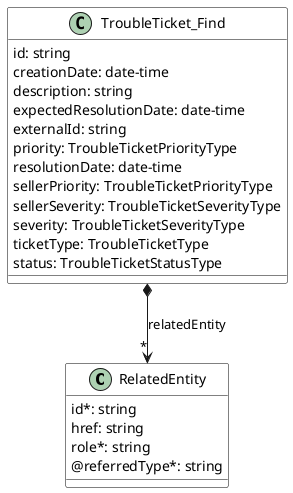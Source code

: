 @startuml
skinparam {
    ClassBackgroundColor White
    ClassBorderColor Black
}


class RelatedEntity {

    id*: string
    href: string
    role*: string
    @referredType*: string
}



class TroubleTicket_Find {

    id: string
    creationDate: date-time
    description: string
    expectedResolutionDate: date-time
    externalId: string
    priority: TroubleTicketPriorityType
    resolutionDate: date-time
    sellerPriority: TroubleTicketPriorityType
    sellerSeverity: TroubleTicketSeverityType
    severity: TroubleTicketSeverityType
    ticketType: TroubleTicketType
    status: TroubleTicketStatusType
}

TroubleTicket_Find *-->"*" RelatedEntity : relatedEntity



@enduml
